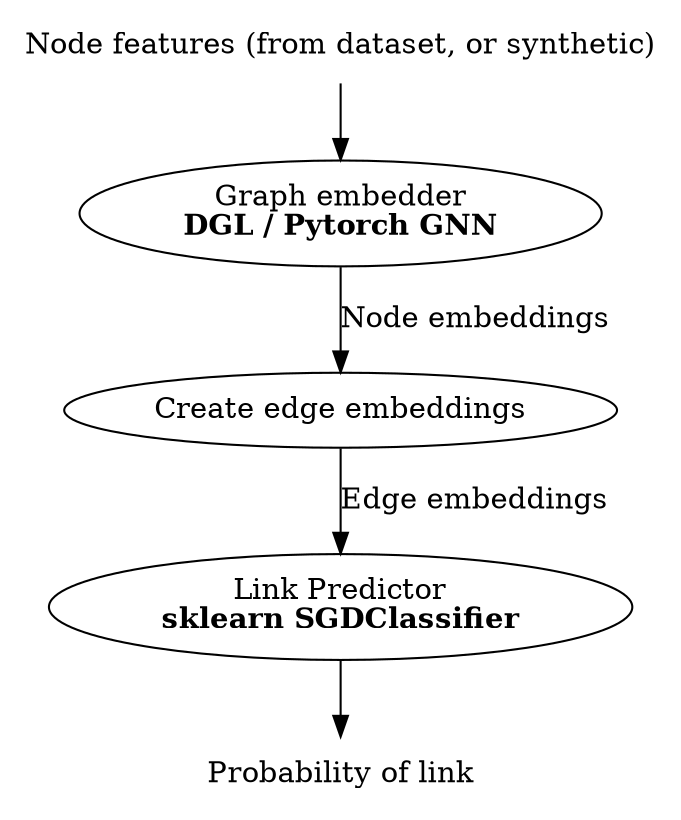 digraph Model {


 _FEATS -> EMB
 EMB -> LINKS [ label= "Node embeddings" ]
 LINKS -> CLASSIFIER [ label = "Edge embeddings" ]
 CLASSIFIER ->  _RESULTS 


 _FEATS [shape=plaintext label="Node features (from dataset, or synthetic)"]
 _RESULTS [shape=plaintext label="Probability of link"]

 EMB [ label=< Graph embedder <BR/> <B>DGL / Pytorch GNN</B> > ]
 LINKS [label = < Create edge embeddings >]
 CLASSIFIER [label=< Link Predictor <BR/> <B>sklearn SGDClassifier</B> >]

}
